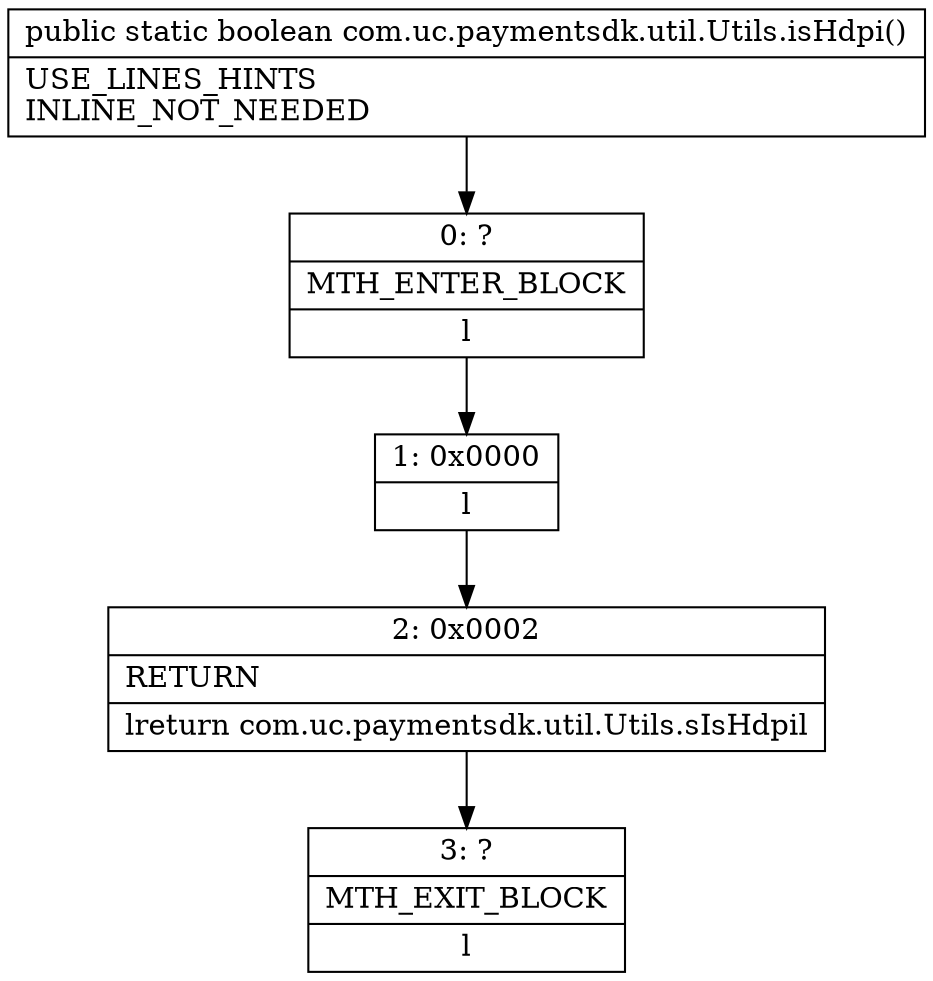 digraph "CFG forcom.uc.paymentsdk.util.Utils.isHdpi()Z" {
Node_0 [shape=record,label="{0\:\ ?|MTH_ENTER_BLOCK\l|l}"];
Node_1 [shape=record,label="{1\:\ 0x0000|l}"];
Node_2 [shape=record,label="{2\:\ 0x0002|RETURN\l|lreturn com.uc.paymentsdk.util.Utils.sIsHdpil}"];
Node_3 [shape=record,label="{3\:\ ?|MTH_EXIT_BLOCK\l|l}"];
MethodNode[shape=record,label="{public static boolean com.uc.paymentsdk.util.Utils.isHdpi()  | USE_LINES_HINTS\lINLINE_NOT_NEEDED\l}"];
MethodNode -> Node_0;
Node_0 -> Node_1;
Node_1 -> Node_2;
Node_2 -> Node_3;
}

